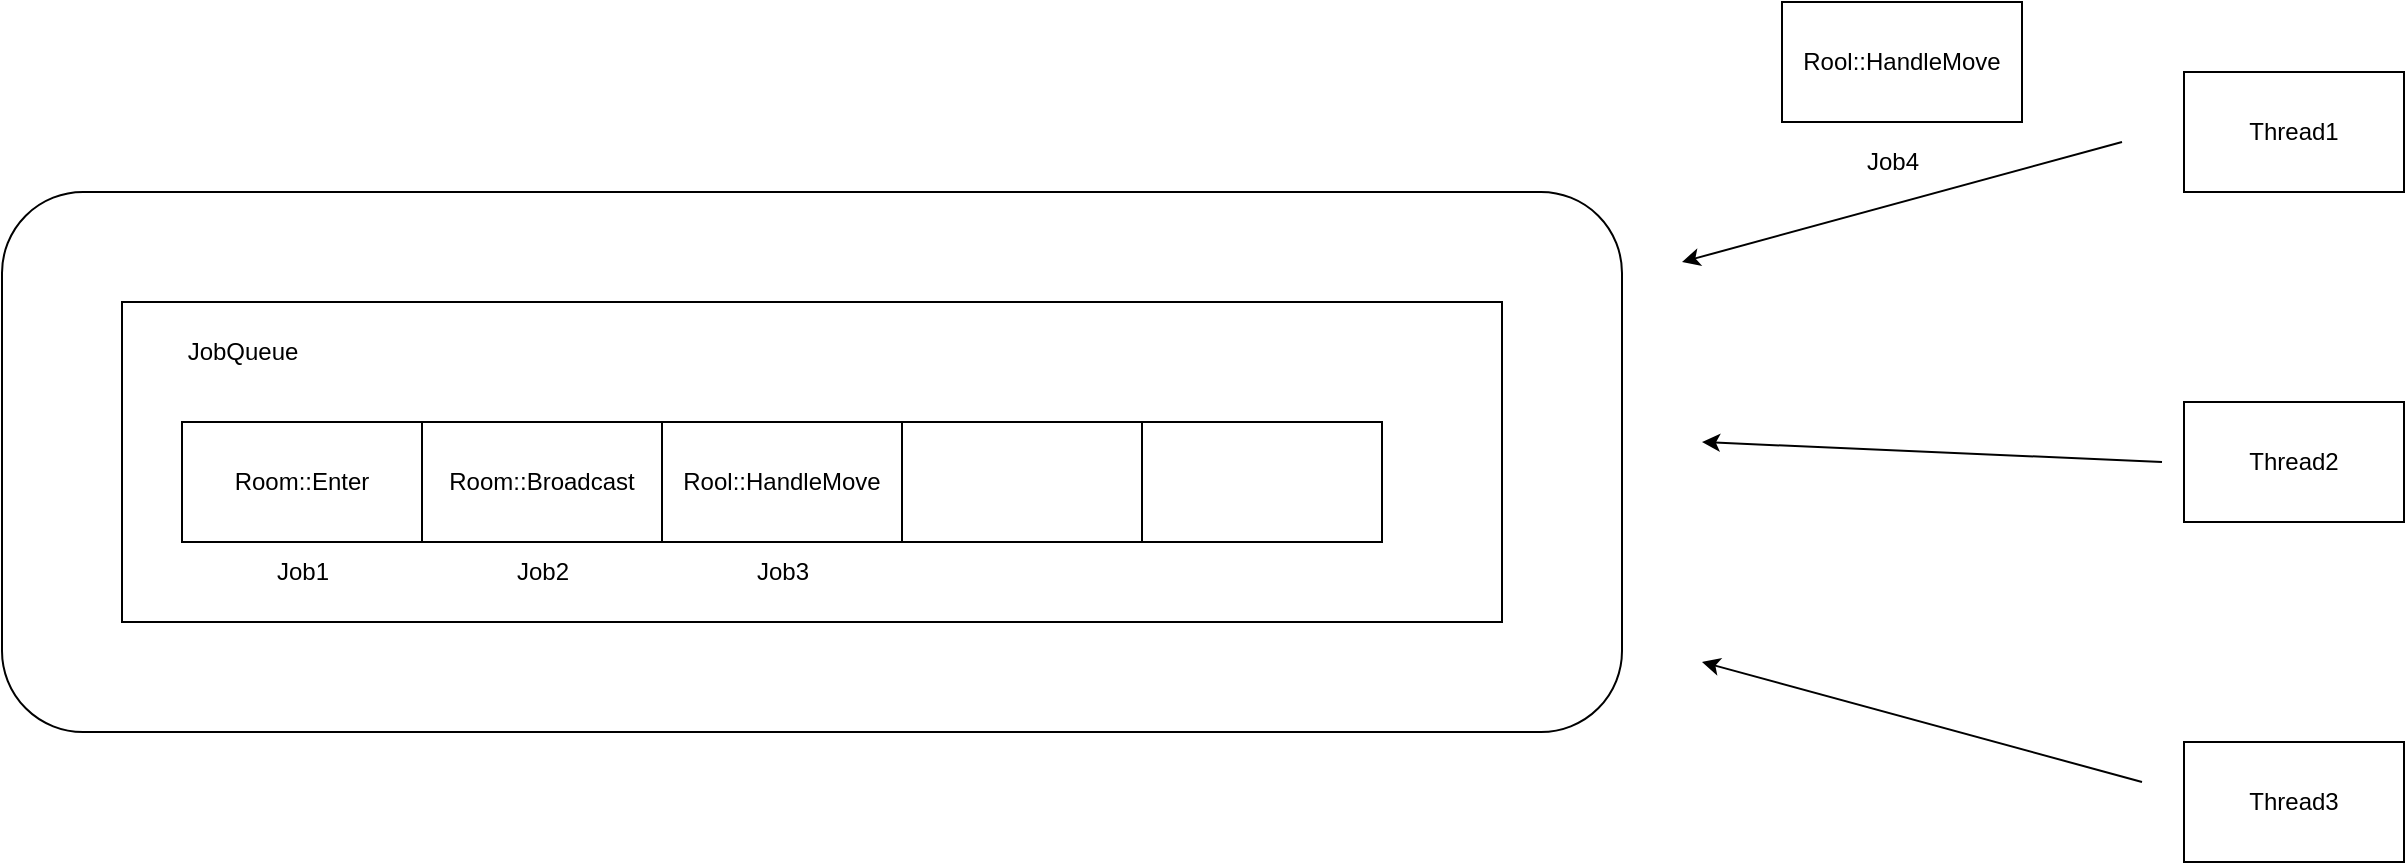 <mxfile version="26.2.2">
  <diagram name="페이지-1" id="wj5oa-Lt_AdRYN1nhwX_">
    <mxGraphModel dx="1087" dy="710" grid="1" gridSize="10" guides="1" tooltips="1" connect="1" arrows="1" fold="1" page="1" pageScale="1" pageWidth="827" pageHeight="1169" math="0" shadow="0">
      <root>
        <mxCell id="0" />
        <mxCell id="1" parent="0" />
        <mxCell id="6MD3b4W0HPMdXb_hcbAM-17" value="" style="rounded=1;whiteSpace=wrap;html=1;" vertex="1" parent="1">
          <mxGeometry x="150" y="195" width="810" height="270" as="geometry" />
        </mxCell>
        <mxCell id="6MD3b4W0HPMdXb_hcbAM-1" value="" style="rounded=0;whiteSpace=wrap;html=1;" vertex="1" parent="1">
          <mxGeometry x="210" y="250" width="690" height="160" as="geometry" />
        </mxCell>
        <mxCell id="6MD3b4W0HPMdXb_hcbAM-6" value="Room::Enter" style="rounded=0;whiteSpace=wrap;html=1;" vertex="1" parent="1">
          <mxGeometry x="240" y="310" width="120" height="60" as="geometry" />
        </mxCell>
        <mxCell id="6MD3b4W0HPMdXb_hcbAM-7" value="Job1" style="text;html=1;align=center;verticalAlign=middle;resizable=0;points=[];autosize=1;strokeColor=none;fillColor=none;" vertex="1" parent="1">
          <mxGeometry x="275" y="370" width="50" height="30" as="geometry" />
        </mxCell>
        <mxCell id="6MD3b4W0HPMdXb_hcbAM-10" value="Room::Broadcast" style="rounded=0;whiteSpace=wrap;html=1;" vertex="1" parent="1">
          <mxGeometry x="360" y="310" width="120" height="60" as="geometry" />
        </mxCell>
        <mxCell id="6MD3b4W0HPMdXb_hcbAM-11" value="Rool::HandleMove" style="rounded=0;whiteSpace=wrap;html=1;" vertex="1" parent="1">
          <mxGeometry x="480" y="310" width="120" height="60" as="geometry" />
        </mxCell>
        <mxCell id="6MD3b4W0HPMdXb_hcbAM-12" value="Job2" style="text;html=1;align=center;verticalAlign=middle;resizable=0;points=[];autosize=1;strokeColor=none;fillColor=none;" vertex="1" parent="1">
          <mxGeometry x="395" y="370" width="50" height="30" as="geometry" />
        </mxCell>
        <mxCell id="6MD3b4W0HPMdXb_hcbAM-13" value="Job3" style="text;html=1;align=center;verticalAlign=middle;resizable=0;points=[];autosize=1;strokeColor=none;fillColor=none;" vertex="1" parent="1">
          <mxGeometry x="515" y="370" width="50" height="30" as="geometry" />
        </mxCell>
        <mxCell id="6MD3b4W0HPMdXb_hcbAM-14" value="" style="rounded=0;whiteSpace=wrap;html=1;" vertex="1" parent="1">
          <mxGeometry x="600" y="310" width="120" height="60" as="geometry" />
        </mxCell>
        <mxCell id="6MD3b4W0HPMdXb_hcbAM-15" value="" style="rounded=0;whiteSpace=wrap;html=1;" vertex="1" parent="1">
          <mxGeometry x="720" y="310" width="120" height="60" as="geometry" />
        </mxCell>
        <mxCell id="6MD3b4W0HPMdXb_hcbAM-16" value="JobQueue" style="text;html=1;align=center;verticalAlign=middle;resizable=0;points=[];autosize=1;strokeColor=none;fillColor=none;" vertex="1" parent="1">
          <mxGeometry x="230" y="260" width="80" height="30" as="geometry" />
        </mxCell>
        <mxCell id="6MD3b4W0HPMdXb_hcbAM-19" value="" style="curved=1;endArrow=classic;html=1;rounded=0;fontColor=#000000;strokeColor=light-dark(#000000,#000000);" edge="1" parent="1">
          <mxGeometry width="50" height="50" relative="1" as="geometry">
            <mxPoint x="1210" y="170" as="sourcePoint" />
            <mxPoint x="990" y="230" as="targetPoint" />
            <Array as="points" />
          </mxGeometry>
        </mxCell>
        <mxCell id="6MD3b4W0HPMdXb_hcbAM-20" value="" style="curved=1;endArrow=classic;html=1;rounded=0;fontColor=#000000;labelBorderColor=#000000;strokeColor=#000000;" edge="1" parent="1">
          <mxGeometry width="50" height="50" relative="1" as="geometry">
            <mxPoint x="1220" y="490" as="sourcePoint" />
            <mxPoint x="1000" y="430" as="targetPoint" />
            <Array as="points" />
          </mxGeometry>
        </mxCell>
        <mxCell id="6MD3b4W0HPMdXb_hcbAM-21" value="" style="endArrow=classic;html=1;rounded=0;fontColor=#000000;strokeColor=light-dark(#000000,#000000);" edge="1" parent="1">
          <mxGeometry width="50" height="50" relative="1" as="geometry">
            <mxPoint x="1230" y="330" as="sourcePoint" />
            <mxPoint x="1000" y="320" as="targetPoint" />
          </mxGeometry>
        </mxCell>
        <mxCell id="6MD3b4W0HPMdXb_hcbAM-25" value="&lt;font&gt;Thread3&lt;/font&gt;" style="rounded=0;whiteSpace=wrap;html=1;" vertex="1" parent="1">
          <mxGeometry x="1241" y="470" width="110" height="60" as="geometry" />
        </mxCell>
        <mxCell id="6MD3b4W0HPMdXb_hcbAM-27" value="&lt;font&gt;Thread2&lt;/font&gt;" style="rounded=0;whiteSpace=wrap;html=1;" vertex="1" parent="1">
          <mxGeometry x="1241" y="300" width="110" height="60" as="geometry" />
        </mxCell>
        <mxCell id="6MD3b4W0HPMdXb_hcbAM-28" value="&lt;font&gt;Thread1&lt;/font&gt;" style="rounded=0;whiteSpace=wrap;html=1;" vertex="1" parent="1">
          <mxGeometry x="1241" y="135" width="110" height="60" as="geometry" />
        </mxCell>
        <mxCell id="6MD3b4W0HPMdXb_hcbAM-29" value="Rool::HandleMove" style="rounded=0;whiteSpace=wrap;html=1;" vertex="1" parent="1">
          <mxGeometry x="1040" y="100" width="120" height="60" as="geometry" />
        </mxCell>
        <mxCell id="6MD3b4W0HPMdXb_hcbAM-30" value="Job4" style="text;html=1;align=center;verticalAlign=middle;resizable=0;points=[];autosize=1;strokeColor=none;fillColor=none;fontColor=#000000;" vertex="1" parent="1">
          <mxGeometry x="1070" y="165" width="50" height="30" as="geometry" />
        </mxCell>
      </root>
    </mxGraphModel>
  </diagram>
</mxfile>
